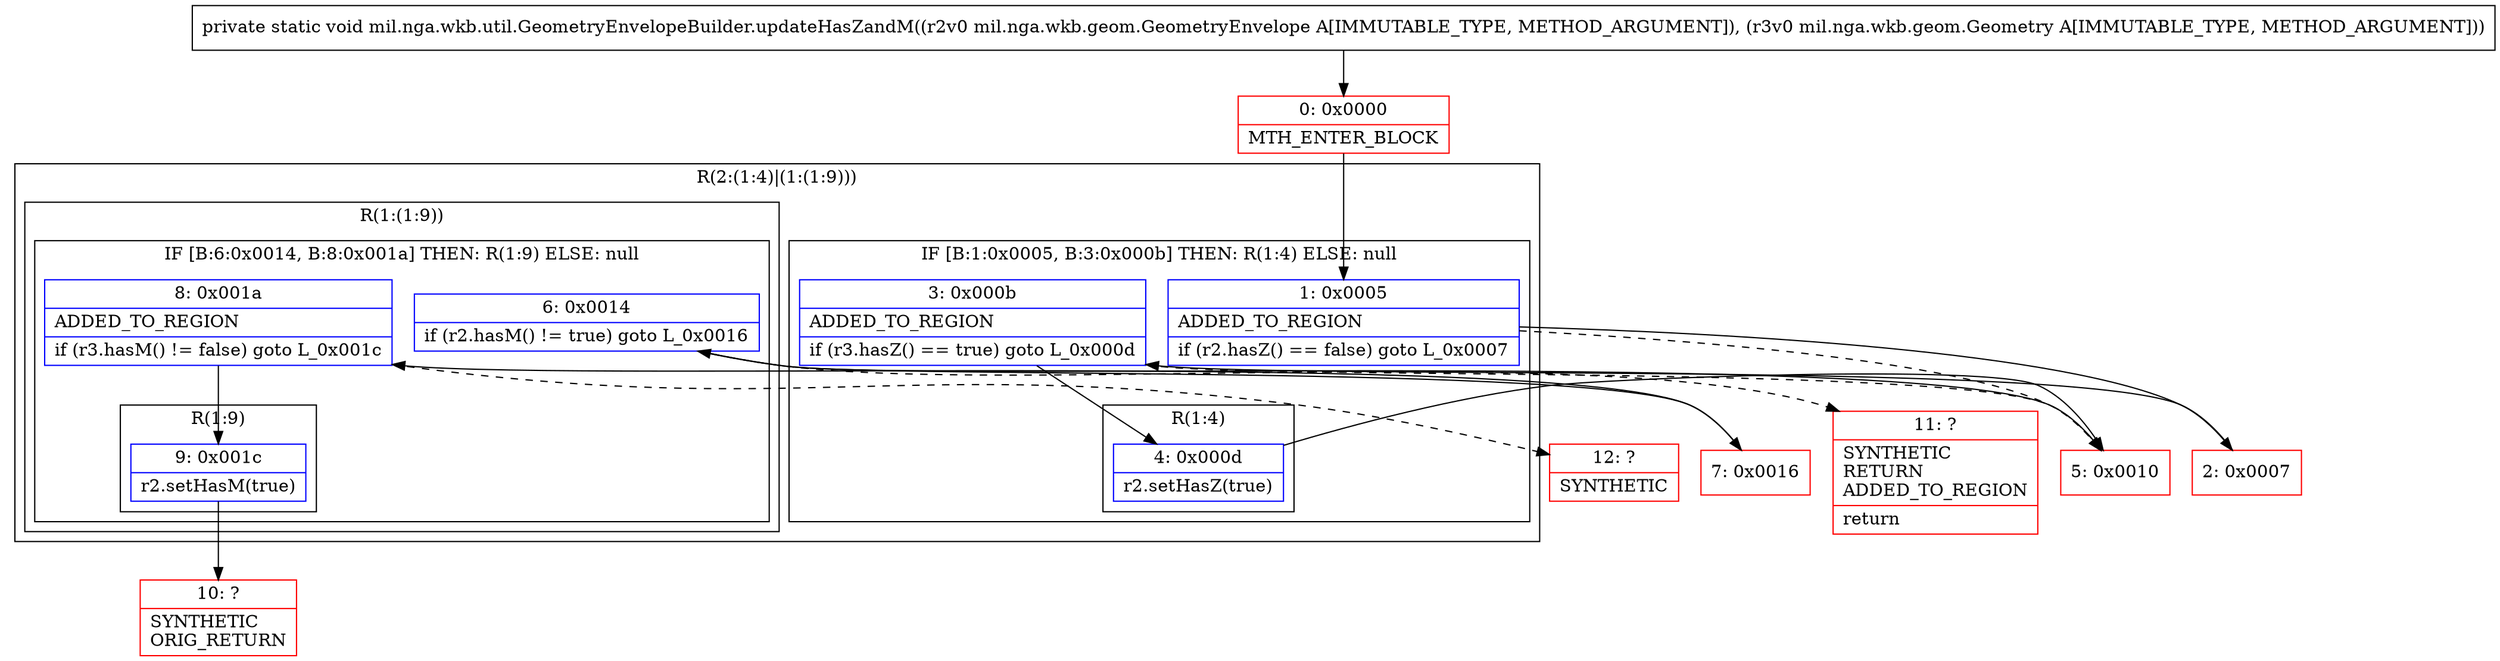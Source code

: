 digraph "CFG formil.nga.wkb.util.GeometryEnvelopeBuilder.updateHasZandM(Lmil\/nga\/wkb\/geom\/GeometryEnvelope;Lmil\/nga\/wkb\/geom\/Geometry;)V" {
subgraph cluster_Region_569824408 {
label = "R(2:(1:4)|(1:(1:9)))";
node [shape=record,color=blue];
subgraph cluster_IfRegion_240484427 {
label = "IF [B:1:0x0005, B:3:0x000b] THEN: R(1:4) ELSE: null";
node [shape=record,color=blue];
Node_1 [shape=record,label="{1\:\ 0x0005|ADDED_TO_REGION\l|if (r2.hasZ() == false) goto L_0x0007\l}"];
Node_3 [shape=record,label="{3\:\ 0x000b|ADDED_TO_REGION\l|if (r3.hasZ() == true) goto L_0x000d\l}"];
subgraph cluster_Region_2010709028 {
label = "R(1:4)";
node [shape=record,color=blue];
Node_4 [shape=record,label="{4\:\ 0x000d|r2.setHasZ(true)\l}"];
}
}
subgraph cluster_Region_1882835425 {
label = "R(1:(1:9))";
node [shape=record,color=blue];
subgraph cluster_IfRegion_1736212842 {
label = "IF [B:6:0x0014, B:8:0x001a] THEN: R(1:9) ELSE: null";
node [shape=record,color=blue];
Node_6 [shape=record,label="{6\:\ 0x0014|if (r2.hasM() != true) goto L_0x0016\l}"];
Node_8 [shape=record,label="{8\:\ 0x001a|ADDED_TO_REGION\l|if (r3.hasM() != false) goto L_0x001c\l}"];
subgraph cluster_Region_1158218262 {
label = "R(1:9)";
node [shape=record,color=blue];
Node_9 [shape=record,label="{9\:\ 0x001c|r2.setHasM(true)\l}"];
}
}
}
}
Node_0 [shape=record,color=red,label="{0\:\ 0x0000|MTH_ENTER_BLOCK\l}"];
Node_2 [shape=record,color=red,label="{2\:\ 0x0007}"];
Node_5 [shape=record,color=red,label="{5\:\ 0x0010}"];
Node_7 [shape=record,color=red,label="{7\:\ 0x0016}"];
Node_10 [shape=record,color=red,label="{10\:\ ?|SYNTHETIC\lORIG_RETURN\l}"];
Node_11 [shape=record,color=red,label="{11\:\ ?|SYNTHETIC\lRETURN\lADDED_TO_REGION\l|return\l}"];
Node_12 [shape=record,color=red,label="{12\:\ ?|SYNTHETIC\l}"];
MethodNode[shape=record,label="{private static void mil.nga.wkb.util.GeometryEnvelopeBuilder.updateHasZandM((r2v0 mil.nga.wkb.geom.GeometryEnvelope A[IMMUTABLE_TYPE, METHOD_ARGUMENT]), (r3v0 mil.nga.wkb.geom.Geometry A[IMMUTABLE_TYPE, METHOD_ARGUMENT])) }"];
MethodNode -> Node_0;
Node_1 -> Node_2;
Node_1 -> Node_5[style=dashed];
Node_3 -> Node_4;
Node_3 -> Node_5[style=dashed];
Node_4 -> Node_5;
Node_6 -> Node_7;
Node_6 -> Node_11[style=dashed];
Node_8 -> Node_9;
Node_8 -> Node_12[style=dashed];
Node_9 -> Node_10;
Node_0 -> Node_1;
Node_2 -> Node_3;
Node_5 -> Node_6;
Node_7 -> Node_8;
}

